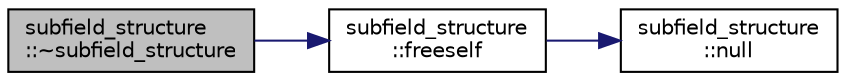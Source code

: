 digraph "subfield_structure::~subfield_structure"
{
  edge [fontname="Helvetica",fontsize="10",labelfontname="Helvetica",labelfontsize="10"];
  node [fontname="Helvetica",fontsize="10",shape=record];
  rankdir="LR";
  Node3 [label="subfield_structure\l::~subfield_structure",height=0.2,width=0.4,color="black", fillcolor="grey75", style="filled", fontcolor="black"];
  Node3 -> Node4 [color="midnightblue",fontsize="10",style="solid",fontname="Helvetica"];
  Node4 [label="subfield_structure\l::freeself",height=0.2,width=0.4,color="black", fillcolor="white", style="filled",URL="$d4/d43/classsubfield__structure.html#a6a9725c48929a32427696af14ef69440"];
  Node4 -> Node5 [color="midnightblue",fontsize="10",style="solid",fontname="Helvetica"];
  Node5 [label="subfield_structure\l::null",height=0.2,width=0.4,color="black", fillcolor="white", style="filled",URL="$d4/d43/classsubfield__structure.html#a055260480ba8b8d9ec922824f57e7de2"];
}
